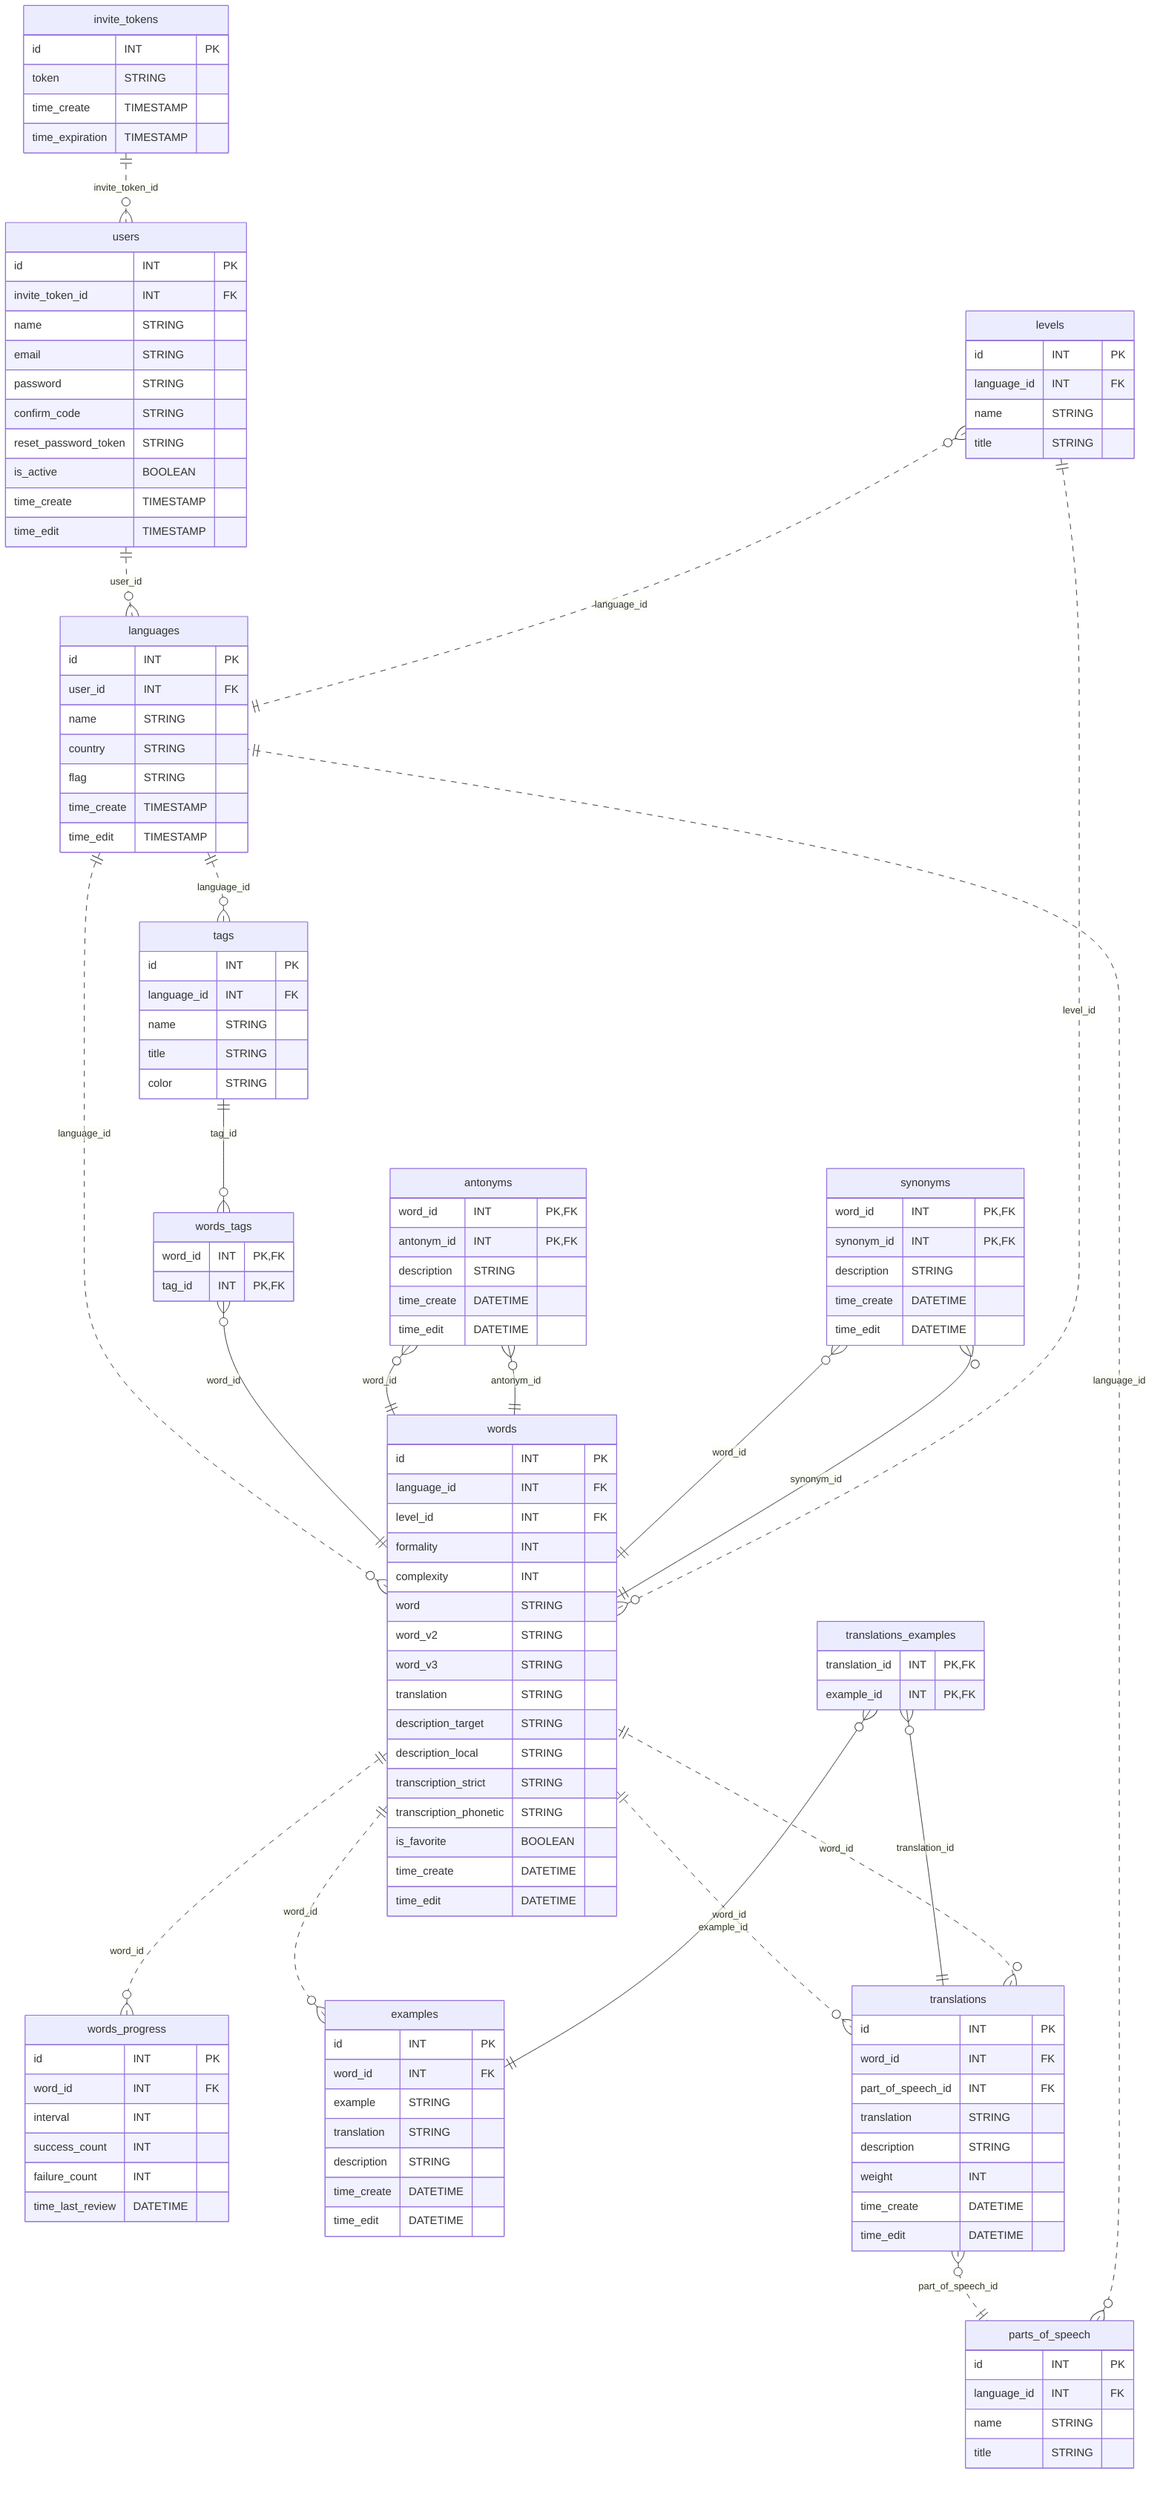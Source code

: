 erDiagram
    invite_tokens {
        id INT PK
        token STRING
        time_create TIMESTAMP
        time_expiration TIMESTAMP
    }

    users {
        id INT PK
        invite_token_id INT FK
        name STRING
        email STRING
        password STRING
        confirm_code STRING
        reset_password_token STRING
        is_active BOOLEAN
        time_create TIMESTAMP
        time_edit TIMESTAMP
    }

    languages {
        id INT PK
        user_id INT FK
        name STRING
        country STRING
        flag STRING
        time_create TIMESTAMP
        time_edit TIMESTAMP
    }

    tags {
        id INT PK
        language_id INT FK
        name STRING
        title STRING
        color STRING
    }

    words_tags {
        word_id INT PK, FK
        tag_id INT PK, FK
    }

    words_progress {
        id INT PK
        word_id INT FK
        interval INT
        success_count INT
        failure_count INT
        time_last_review DATETIME
    }

    antonyms {
        word_id INT PK, FK
        antonym_id INT PK, FK
        description STRING
        time_create DATETIME
        time_edit DATETIME
    }

    synonyms {
        word_id INT PK, FK
        synonym_id INT PK, FK
        description STRING
        time_create DATETIME
        time_edit DATETIME
    }

    words {
        id INT PK
        language_id INT FK
        level_id INT FK
        formality INT
        complexity INT
        word STRING
        word_v2 STRING
        word_v3 STRING
        translation STRING
        description_target STRING
        description_local STRING
        transcription_strict STRING
        transcription_phonetic STRING
        is_favorite BOOLEAN
        time_create DATETIME
        time_edit DATETIME
    }

    levels {
        id INT PK
        language_id INT FK
        name STRING
        title STRING
    }

    parts_of_speech {
        id INT PK
        language_id INT FK
        name STRING
        title STRING
    }

    examples {
        id INT PK
        word_id INT FK
        example STRING
        translation STRING
        description STRING
        time_create DATETIME
        time_edit DATETIME
    }

    translations {
        id INT PK
        word_id INT FK
        part_of_speech_id INT FK
        translation STRING
        description STRING
        weight INT
        time_create DATETIME
        time_edit DATETIME
    }

    translations_examples {
        translation_id INT PK, FK
        example_id INT PK, FK
    }

    invite_tokens ||..o{ users : "invite_token_id"
    users ||..o{ languages : "user_id"
    languages ||..o{ tags : "language_id"
    languages ||..o{ words : "language_id"
    tags ||--o{ words_tags : "tag_id"
    words_tags }o--|| words : "word_id"
    antonyms }o--|| words : "word_id"
    antonyms }o--|| words : "antonym_id"
    synonyms }o--|| words : "word_id"
    synonyms }o--|| words : "synonym_id"
    words ||..o{ words_progress : "word_id"
    words ||..o{ examples : "word_id"
    words ||..o{ translations : "word_id"
    translations_examples }o--|| translations : "translation_id"
    translations_examples }o--|| examples : "example_id"
    translations }o..|| words : "word_id"
    translations }o..|| parts_of_speech : "part_of_speech_id"
    parts_of_speech }o..|| languages : "language_id"
    levels }o..|| languages : "language_id"
    levels ||..o{ words : "level_id"
